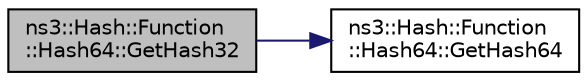 digraph "ns3::Hash::Function::Hash64::GetHash32"
{
 // LATEX_PDF_SIZE
  edge [fontname="Helvetica",fontsize="10",labelfontname="Helvetica",labelfontsize="10"];
  node [fontname="Helvetica",fontsize="10",shape=record];
  rankdir="LR";
  Node1 [label="ns3::Hash::Function\l::Hash64::GetHash32",height=0.2,width=0.4,color="black", fillcolor="grey75", style="filled", fontcolor="black",tooltip="Compute 32-bit hash of a byte buffer."];
  Node1 -> Node2 [color="midnightblue",fontsize="10",style="solid",fontname="Helvetica"];
  Node2 [label="ns3::Hash::Function\l::Hash64::GetHash64",height=0.2,width=0.4,color="black", fillcolor="white", style="filled",URL="$classns3_1_1_hash_1_1_function_1_1_hash64.html#ac446828f2d22fda124f09b647347afc2",tooltip="Compute 64-bit hash of a byte buffer."];
}

